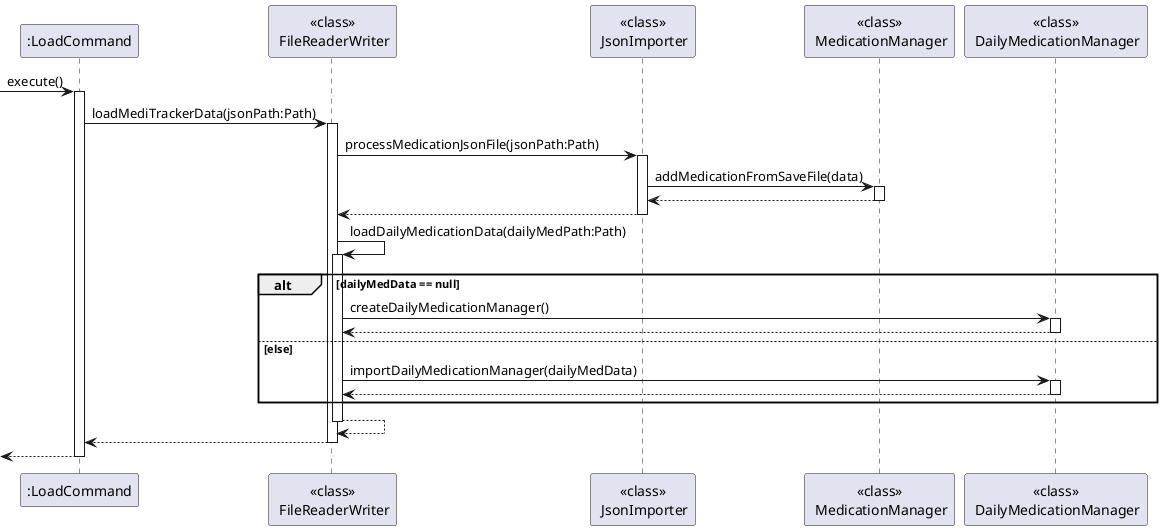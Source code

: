 @startuml

participant ":LoadCommand" as LC
participant "<<class>>\n FileReaderWriter" as FRW
participant "<<class>>\n JsonImporter" as JI
participant "<<class>>\n MedicationManager" as MM
participant "<<class>>\n DailyMedicationManager" as DMM

-> LC: execute()
activate LC

LC -> FRW: loadMediTrackerData(jsonPath:Path)
activate FRW

FRW -> JI: processMedicationJsonFile(jsonPath:Path)
activate JI

JI -> MM: addMedicationFromSaveFile(data)
activate MM

JI <-- MM
deactivate MM

FRW <-- JI
deactivate JI

FRW -> FRW: loadDailyMedicationData(dailyMedPath:Path)
activate FRW

alt dailyMedData == null
FRW -> DMM : createDailyMedicationManager()
activate DMM
FRW <-- DMM
deactivate DMM


else else
FRW -> DMM :importDailyMedicationManager(dailyMedData)
activate DMM
FRW <-- DMM
deactivate DMM

end



FRW --> FRW
deactivate FRW


LC <-- FRW :
deactivate FRW

<-- LC
deactivate LC
@enduml
